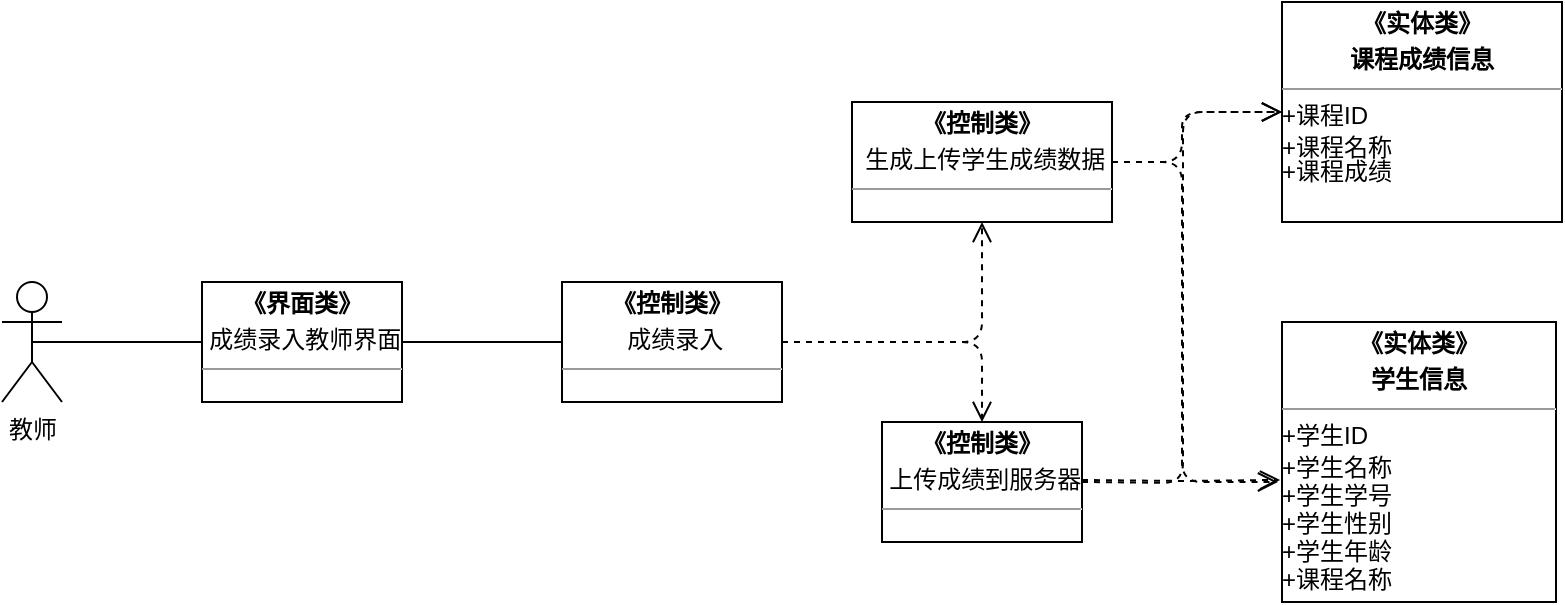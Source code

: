 <mxfile version="10.6.9" type="github"><diagram id="l5czgYKNRpE_iEA4DsKJ" name="第 1 页"><mxGraphModel dx="914" dy="567" grid="1" gridSize="10" guides="1" tooltips="1" connect="1" arrows="1" fold="1" page="1" pageScale="1" pageWidth="827" pageHeight="1169" math="0" shadow="0"><root><mxCell id="0"/><mxCell id="1" parent="0"/><mxCell id="WZ-ORpfHAw9_Y36kWKpe-1" value="教师" style="shape=umlActor;verticalLabelPosition=bottom;labelBackgroundColor=#ffffff;verticalAlign=top;html=1;outlineConnect=0;" vertex="1" parent="1"><mxGeometry x="40" y="240" width="30" height="60" as="geometry"/></mxCell><mxCell id="WZ-ORpfHAw9_Y36kWKpe-2" value="&lt;p style=&quot;margin: 0px ; margin-top: 4px ; text-align: center&quot;&gt;&lt;b&gt;《界面类》&lt;/b&gt;&lt;/p&gt;&lt;p style=&quot;margin: 0px ; margin-top: 4px ; text-align: center&quot;&gt;&lt;span&gt;&amp;nbsp;成绩录入教师界面&lt;/span&gt;&lt;b&gt;&lt;br&gt;&lt;/b&gt;&lt;/p&gt;&lt;hr size=&quot;1&quot;&gt;&lt;div style=&quot;height: 2px&quot;&gt;&lt;br&gt;&lt;/div&gt;" style="verticalAlign=top;align=left;overflow=fill;fontSize=12;fontFamily=Helvetica;html=1;" vertex="1" parent="1"><mxGeometry x="140" y="240" width="100" height="60" as="geometry"/></mxCell><mxCell id="WZ-ORpfHAw9_Y36kWKpe-3" value="&lt;p style=&quot;margin: 0px ; margin-top: 4px ; text-align: center&quot;&gt;&lt;b&gt;《控制类》&lt;/b&gt;&lt;/p&gt;&lt;p style=&quot;margin: 0px ; margin-top: 4px ; text-align: center&quot;&gt;&lt;span&gt;&amp;nbsp;成绩录入&lt;/span&gt;&lt;/p&gt;&lt;hr size=&quot;1&quot;&gt;&lt;div style=&quot;height: 2px&quot;&gt;&lt;br&gt;&lt;/div&gt;" style="verticalAlign=top;align=left;overflow=fill;fontSize=12;fontFamily=Helvetica;html=1;" vertex="1" parent="1"><mxGeometry x="320" y="240" width="110" height="60" as="geometry"/></mxCell><mxCell id="WZ-ORpfHAw9_Y36kWKpe-4" value="&lt;p style=&quot;margin: 0px ; margin-top: 4px ; text-align: center&quot;&gt;&lt;b&gt;《控制类》&lt;/b&gt;&lt;/p&gt;&lt;p style=&quot;margin: 0px ; margin-top: 4px ; text-align: center&quot;&gt;&lt;span&gt;&amp;nbsp;生成上传学生&lt;/span&gt;&lt;span&gt;成绩数据&lt;/span&gt;&lt;b&gt;&lt;br&gt;&lt;/b&gt;&lt;/p&gt;&lt;hr size=&quot;1&quot;&gt;&lt;div style=&quot;height: 2px&quot;&gt;&lt;br&gt;&lt;/div&gt;" style="verticalAlign=top;align=left;overflow=fill;fontSize=12;fontFamily=Helvetica;html=1;" vertex="1" parent="1"><mxGeometry x="465" y="150" width="130" height="60" as="geometry"/></mxCell><mxCell id="WZ-ORpfHAw9_Y36kWKpe-5" value="&lt;p style=&quot;margin: 0px ; margin-top: 4px ; text-align: center&quot;&gt;&lt;b&gt;《控制类》&lt;/b&gt;&lt;/p&gt;&lt;p style=&quot;margin: 0px ; margin-top: 4px ; text-align: center&quot;&gt;&lt;span&gt;&amp;nbsp;上传成绩到服务器&lt;/span&gt;&lt;b&gt;&lt;br&gt;&lt;/b&gt;&lt;/p&gt;&lt;hr size=&quot;1&quot;&gt;&lt;div style=&quot;height: 2px&quot;&gt;&lt;br&gt;&lt;/div&gt;" style="verticalAlign=top;align=left;overflow=fill;fontSize=12;fontFamily=Helvetica;html=1;" vertex="1" parent="1"><mxGeometry x="480" y="310" width="100" height="60" as="geometry"/></mxCell><mxCell id="WZ-ORpfHAw9_Y36kWKpe-6" value="&lt;p style=&quot;margin: 0px ; margin-top: 4px ; text-align: center&quot;&gt;&lt;b&gt;《实体类》&lt;/b&gt;&lt;/p&gt;&lt;p style=&quot;margin: 0px ; margin-top: 4px ; text-align: center&quot;&gt;&lt;b&gt;课程成绩信息&lt;/b&gt;&lt;/p&gt;&lt;hr size=&quot;1&quot;&gt;&lt;div style=&quot;height: 2px&quot;&gt;+课程ID&lt;/div&gt;&lt;div style=&quot;height: 2px&quot;&gt;&lt;br&gt;&lt;/div&gt;&lt;div style=&quot;height: 2px&quot;&gt;&lt;br&gt;&lt;/div&gt;&lt;div style=&quot;height: 2px&quot;&gt;&lt;br&gt;&lt;/div&gt;&lt;div style=&quot;height: 2px&quot;&gt;&lt;br&gt;&lt;/div&gt;&lt;div style=&quot;height: 2px&quot;&gt;&lt;br&gt;&lt;/div&gt;&lt;div style=&quot;height: 2px&quot;&gt;&lt;br&gt;&lt;/div&gt;&lt;div style=&quot;height: 2px&quot;&gt;&lt;br&gt;&lt;/div&gt;&lt;div style=&quot;height: 2px&quot;&gt;+课程名称&lt;/div&gt;&lt;div style=&quot;height: 2px&quot;&gt;&lt;br&gt;&lt;/div&gt;&lt;div style=&quot;height: 2px&quot;&gt;&lt;br&gt;&lt;/div&gt;&lt;div style=&quot;height: 2px&quot;&gt;&lt;br&gt;&lt;/div&gt;&lt;div style=&quot;height: 2px&quot;&gt;&lt;br&gt;&lt;/div&gt;&lt;div style=&quot;height: 2px&quot;&gt;&lt;br&gt;&lt;/div&gt;&lt;div style=&quot;height: 2px&quot;&gt;+课程成绩&lt;/div&gt;&lt;div style=&quot;height: 2px&quot;&gt;&lt;br&gt;&lt;/div&gt;&lt;div style=&quot;height: 2px&quot;&gt;&lt;br&gt;&lt;/div&gt;&lt;div style=&quot;height: 2px&quot;&gt;&lt;br&gt;&lt;/div&gt;&lt;div style=&quot;height: 2px&quot;&gt;&lt;br&gt;&lt;/div&gt;&lt;div style=&quot;height: 2px&quot;&gt;&lt;br&gt;&lt;/div&gt;&lt;div style=&quot;height: 2px&quot;&gt;&lt;br&gt;&lt;/div&gt;" style="verticalAlign=top;align=left;overflow=fill;fontSize=12;fontFamily=Helvetica;html=1;" vertex="1" parent="1"><mxGeometry x="680" y="100" width="140" height="110" as="geometry"/></mxCell><mxCell id="WZ-ORpfHAw9_Y36kWKpe-7" value="&lt;p style=&quot;margin: 0px ; margin-top: 4px ; text-align: center&quot;&gt;&lt;b&gt;《实体类》&lt;/b&gt;&lt;/p&gt;&lt;p style=&quot;margin: 0px ; margin-top: 4px ; text-align: center&quot;&gt;&lt;b&gt;学生信息&lt;/b&gt;&lt;/p&gt;&lt;hr size=&quot;1&quot;&gt;&lt;div style=&quot;height: 2px&quot;&gt;+学生ID&lt;/div&gt;&lt;div style=&quot;height: 2px&quot;&gt;&lt;br&gt;&lt;/div&gt;&lt;div style=&quot;height: 2px&quot;&gt;&lt;br&gt;&lt;/div&gt;&lt;div style=&quot;height: 2px&quot;&gt;&lt;br&gt;&lt;/div&gt;&lt;div style=&quot;height: 2px&quot;&gt;&lt;br&gt;&lt;/div&gt;&lt;div style=&quot;height: 2px&quot;&gt;&lt;br&gt;&lt;/div&gt;&lt;div style=&quot;height: 2px&quot;&gt;&lt;br&gt;&lt;/div&gt;&lt;div style=&quot;height: 2px&quot;&gt;&lt;br&gt;&lt;/div&gt;&lt;div style=&quot;height: 2px&quot;&gt;+学生名称&lt;/div&gt;&lt;div style=&quot;height: 2px&quot;&gt;&lt;br&gt;&lt;/div&gt;&lt;div style=&quot;height: 2px&quot;&gt;&lt;br&gt;&lt;/div&gt;&lt;div style=&quot;height: 2px&quot;&gt;&lt;br&gt;&lt;/div&gt;&lt;div style=&quot;height: 2px&quot;&gt;&lt;br&gt;&lt;/div&gt;&lt;div style=&quot;height: 2px&quot;&gt;&lt;br&gt;&lt;/div&gt;&lt;div style=&quot;height: 2px&quot;&gt;&lt;br&gt;&lt;/div&gt;&lt;div style=&quot;height: 2px&quot;&gt;+学生学号&lt;/div&gt;&lt;div style=&quot;height: 2px&quot;&gt;&lt;br&gt;&lt;/div&gt;&lt;div style=&quot;height: 2px&quot;&gt;&lt;br&gt;&lt;/div&gt;&lt;div style=&quot;height: 2px&quot;&gt;&lt;br&gt;&lt;/div&gt;&lt;div style=&quot;height: 2px&quot;&gt;&lt;br&gt;&lt;/div&gt;&lt;div style=&quot;height: 2px&quot;&gt;&lt;br&gt;&lt;/div&gt;&lt;div style=&quot;height: 2px&quot;&gt;&lt;br&gt;&lt;/div&gt;&lt;div style=&quot;height: 2px&quot;&gt;+学生性别&lt;/div&gt;&lt;div style=&quot;height: 2px&quot;&gt;&lt;br&gt;&lt;/div&gt;&lt;div style=&quot;height: 2px&quot;&gt;&lt;br&gt;&lt;/div&gt;&lt;div style=&quot;height: 2px&quot;&gt;&lt;br&gt;&lt;/div&gt;&lt;div style=&quot;height: 2px&quot;&gt;&lt;br&gt;&lt;/div&gt;&lt;div style=&quot;height: 2px&quot;&gt;&lt;br&gt;&lt;/div&gt;&lt;div style=&quot;height: 2px&quot;&gt;&lt;br&gt;&lt;/div&gt;&lt;div style=&quot;height: 2px&quot;&gt;+学生年龄&lt;/div&gt;&lt;div style=&quot;height: 2px&quot;&gt;&lt;br&gt;&lt;/div&gt;&lt;div style=&quot;height: 2px&quot;&gt;&lt;br&gt;&lt;/div&gt;&lt;div style=&quot;height: 2px&quot;&gt;&lt;br&gt;&lt;/div&gt;&lt;div style=&quot;height: 2px&quot;&gt;&lt;br&gt;&lt;/div&gt;&lt;div style=&quot;height: 2px&quot;&gt;&lt;br&gt;&lt;/div&gt;&lt;div style=&quot;height: 2px&quot;&gt;&lt;br&gt;&lt;/div&gt;&lt;div style=&quot;height: 2px&quot;&gt;+课程名称&lt;/div&gt;&lt;div style=&quot;height: 2px&quot;&gt;&lt;br&gt;&lt;/div&gt;&lt;div style=&quot;height: 2px&quot;&gt;&lt;br&gt;&lt;/div&gt;&lt;div style=&quot;height: 2px&quot;&gt;&lt;br&gt;&lt;/div&gt;&lt;div style=&quot;height: 2px&quot;&gt;&lt;br&gt;&lt;/div&gt;&lt;div style=&quot;height: 2px&quot;&gt;&lt;br&gt;&lt;/div&gt;&lt;div style=&quot;height: 2px&quot;&gt;&lt;br&gt;&lt;/div&gt;&lt;div style=&quot;height: 2px&quot;&gt;&lt;br&gt;&lt;/div&gt;" style="verticalAlign=top;align=left;overflow=fill;fontSize=12;fontFamily=Helvetica;html=1;" vertex="1" parent="1"><mxGeometry x="680" y="260" width="137" height="140" as="geometry"/></mxCell><mxCell id="WZ-ORpfHAw9_Y36kWKpe-8" value="" style="endArrow=none;html=1;entryX=0;entryY=0.5;entryDx=0;entryDy=0;exitX=0.5;exitY=0.5;exitDx=0;exitDy=0;exitPerimeter=0;" edge="1" parent="1" source="WZ-ORpfHAw9_Y36kWKpe-1" target="WZ-ORpfHAw9_Y36kWKpe-2"><mxGeometry width="50" height="50" relative="1" as="geometry"><mxPoint x="70" y="420" as="sourcePoint"/><mxPoint x="120" y="370" as="targetPoint"/></mxGeometry></mxCell><mxCell id="WZ-ORpfHAw9_Y36kWKpe-9" value="" style="endArrow=none;html=1;entryX=1;entryY=0.5;entryDx=0;entryDy=0;exitX=0;exitY=0.5;exitDx=0;exitDy=0;" edge="1" parent="1" source="WZ-ORpfHAw9_Y36kWKpe-3" target="WZ-ORpfHAw9_Y36kWKpe-2"><mxGeometry width="50" height="50" relative="1" as="geometry"><mxPoint x="65" y="270" as="sourcePoint"/><mxPoint x="150" y="280" as="targetPoint"/></mxGeometry></mxCell><mxCell id="WZ-ORpfHAw9_Y36kWKpe-10" value="" style="html=1;verticalAlign=bottom;endArrow=open;dashed=1;endSize=8;exitX=1;exitY=0.5;exitDx=0;exitDy=0;entryX=0.5;entryY=1;entryDx=0;entryDy=0;edgeStyle=orthogonalEdgeStyle;" edge="1" parent="1" source="WZ-ORpfHAw9_Y36kWKpe-3" target="WZ-ORpfHAw9_Y36kWKpe-4"><mxGeometry x="1" y="-54" relative="1" as="geometry"><mxPoint x="120" y="410" as="sourcePoint"/><mxPoint x="440" y="350" as="targetPoint"/><mxPoint x="-20" y="4" as="offset"/></mxGeometry></mxCell><mxCell id="WZ-ORpfHAw9_Y36kWKpe-11" value="" style="html=1;verticalAlign=bottom;endArrow=open;dashed=1;endSize=8;entryX=0.5;entryY=0;entryDx=0;entryDy=0;edgeStyle=orthogonalEdgeStyle;" edge="1" parent="1" source="WZ-ORpfHAw9_Y36kWKpe-3" target="WZ-ORpfHAw9_Y36kWKpe-5"><mxGeometry x="1" y="-54" relative="1" as="geometry"><mxPoint x="130" y="420" as="sourcePoint"/><mxPoint x="450" y="360" as="targetPoint"/><mxPoint x="-20" y="4" as="offset"/></mxGeometry></mxCell><mxCell id="WZ-ORpfHAw9_Y36kWKpe-12" value="" style="html=1;verticalAlign=bottom;endArrow=open;dashed=1;endSize=8;entryX=-0.007;entryY=0.564;entryDx=0;entryDy=0;edgeStyle=orthogonalEdgeStyle;entryPerimeter=0;" edge="1" parent="1" target="WZ-ORpfHAw9_Y36kWKpe-7"><mxGeometry x="1" y="-54" relative="1" as="geometry"><mxPoint x="580" y="339" as="sourcePoint"/><mxPoint x="460" y="370" as="targetPoint"/><mxPoint x="-20" y="4" as="offset"/></mxGeometry></mxCell><mxCell id="WZ-ORpfHAw9_Y36kWKpe-13" value="" style="html=1;verticalAlign=bottom;endArrow=open;dashed=1;endSize=8;entryX=0;entryY=0.5;entryDx=0;entryDy=0;edgeStyle=orthogonalEdgeStyle;" edge="1" parent="1" target="WZ-ORpfHAw9_Y36kWKpe-6"><mxGeometry x="1" y="-54" relative="1" as="geometry"><mxPoint x="580" y="340" as="sourcePoint"/><mxPoint x="689" y="349" as="targetPoint"/><mxPoint x="-20" y="4" as="offset"/></mxGeometry></mxCell><mxCell id="WZ-ORpfHAw9_Y36kWKpe-14" value="" style="html=1;verticalAlign=bottom;endArrow=open;dashed=1;endSize=8;entryX=0;entryY=0.5;entryDx=0;entryDy=0;edgeStyle=orthogonalEdgeStyle;exitX=1;exitY=0.5;exitDx=0;exitDy=0;" edge="1" parent="1" source="WZ-ORpfHAw9_Y36kWKpe-4" target="WZ-ORpfHAw9_Y36kWKpe-6"><mxGeometry x="1" y="-54" relative="1" as="geometry"><mxPoint x="600" y="359" as="sourcePoint"/><mxPoint x="699" y="359" as="targetPoint"/><mxPoint x="-20" y="4" as="offset"/><Array as="points"><mxPoint x="630" y="180"/><mxPoint x="630" y="155"/></Array></mxGeometry></mxCell><mxCell id="WZ-ORpfHAw9_Y36kWKpe-15" value="" style="html=1;verticalAlign=bottom;endArrow=open;dashed=1;endSize=8;edgeStyle=orthogonalEdgeStyle;exitX=1;exitY=0.5;exitDx=0;exitDy=0;" edge="1" parent="1" source="WZ-ORpfHAw9_Y36kWKpe-4"><mxGeometry x="1" y="-54" relative="1" as="geometry"><mxPoint x="610" y="369" as="sourcePoint"/><mxPoint x="678" y="340" as="targetPoint"/><mxPoint x="-20" y="4" as="offset"/><Array as="points"><mxPoint x="630" y="180"/><mxPoint x="630" y="340"/></Array></mxGeometry></mxCell></root></mxGraphModel></diagram></mxfile>